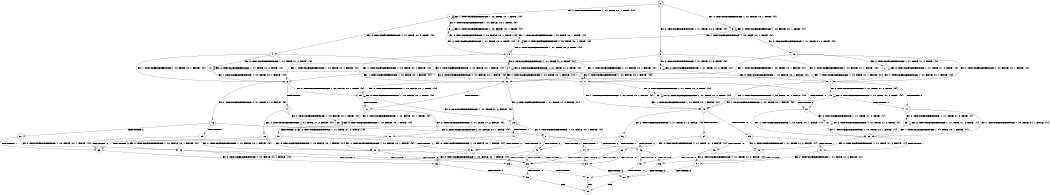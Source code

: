 digraph BCG {
size = "7, 10.5";
center = TRUE;
node [shape = circle];
0 [peripheries = 2];
0 -> 1 [label = "EX !1 !ATOMIC_EXCH_BRANCH (1, +0, TRUE, +0, 1, TRUE) !{0}"];
0 -> 2 [label = "EX !2 !ATOMIC_EXCH_BRANCH (1, +1, TRUE, +0, 2, TRUE) !{0}"];
0 -> 3 [label = "EX !0 !ATOMIC_EXCH_BRANCH (1, +0, FALSE, +0, 1, TRUE) !{0}"];
1 -> 4 [label = "EX !2 !ATOMIC_EXCH_BRANCH (1, +1, TRUE, +0, 2, TRUE) !{0}"];
1 -> 5 [label = "EX !0 !ATOMIC_EXCH_BRANCH (1, +0, FALSE, +0, 1, TRUE) !{0}"];
1 -> 1 [label = "EX !1 !ATOMIC_EXCH_BRANCH (1, +0, TRUE, +0, 1, TRUE) !{0}"];
2 -> 6 [label = "EX !1 !ATOMIC_EXCH_BRANCH (1, +0, TRUE, +0, 1, FALSE) !{0}"];
2 -> 7 [label = "EX !0 !ATOMIC_EXCH_BRANCH (1, +0, FALSE, +0, 1, FALSE) !{0}"];
2 -> 8 [label = "EX !2 !ATOMIC_EXCH_BRANCH (1, +1, TRUE, +1, 2, TRUE) !{0}"];
3 -> 9 [label = "EX !1 !ATOMIC_EXCH_BRANCH (1, +0, TRUE, +0, 1, TRUE) !{0}"];
3 -> 10 [label = "EX !2 !ATOMIC_EXCH_BRANCH (1, +1, TRUE, +0, 2, TRUE) !{0}"];
3 -> 3 [label = "EX !0 !ATOMIC_EXCH_BRANCH (1, +0, FALSE, +0, 1, TRUE) !{0}"];
4 -> 11 [label = "EX !0 !ATOMIC_EXCH_BRANCH (1, +0, FALSE, +0, 1, FALSE) !{0}"];
4 -> 12 [label = "EX !2 !ATOMIC_EXCH_BRANCH (1, +1, TRUE, +1, 2, TRUE) !{0}"];
4 -> 6 [label = "EX !1 !ATOMIC_EXCH_BRANCH (1, +0, TRUE, +0, 1, FALSE) !{0}"];
5 -> 13 [label = "EX !2 !ATOMIC_EXCH_BRANCH (1, +1, TRUE, +0, 2, TRUE) !{0}"];
5 -> 9 [label = "EX !1 !ATOMIC_EXCH_BRANCH (1, +0, TRUE, +0, 1, TRUE) !{0}"];
5 -> 5 [label = "EX !0 !ATOMIC_EXCH_BRANCH (1, +0, FALSE, +0, 1, TRUE) !{0}"];
6 -> 14 [label = "TERMINATE !1"];
6 -> 15 [label = "EX !0 !ATOMIC_EXCH_BRANCH (1, +0, FALSE, +0, 1, TRUE) !{0}"];
6 -> 16 [label = "EX !2 !ATOMIC_EXCH_BRANCH (1, +1, TRUE, +1, 2, FALSE) !{0}"];
7 -> 17 [label = "TERMINATE !0"];
7 -> 18 [label = "EX !1 !ATOMIC_EXCH_BRANCH (1, +0, TRUE, +0, 1, FALSE) !{0}"];
7 -> 19 [label = "EX !2 !ATOMIC_EXCH_BRANCH (1, +1, TRUE, +1, 2, TRUE) !{0}"];
8 -> 6 [label = "EX !1 !ATOMIC_EXCH_BRANCH (1, +0, TRUE, +0, 1, FALSE) !{0}"];
8 -> 7 [label = "EX !0 !ATOMIC_EXCH_BRANCH (1, +0, FALSE, +0, 1, FALSE) !{0}"];
8 -> 8 [label = "EX !2 !ATOMIC_EXCH_BRANCH (1, +1, TRUE, +1, 2, TRUE) !{0}"];
9 -> 13 [label = "EX !2 !ATOMIC_EXCH_BRANCH (1, +1, TRUE, +0, 2, TRUE) !{0}"];
9 -> 9 [label = "EX !1 !ATOMIC_EXCH_BRANCH (1, +0, TRUE, +0, 1, TRUE) !{0}"];
9 -> 5 [label = "EX !0 !ATOMIC_EXCH_BRANCH (1, +0, FALSE, +0, 1, TRUE) !{0}"];
10 -> 20 [label = "EX !1 !ATOMIC_EXCH_BRANCH (1, +0, TRUE, +0, 1, FALSE) !{0}"];
10 -> 21 [label = "EX !2 !ATOMIC_EXCH_BRANCH (1, +1, TRUE, +1, 2, TRUE) !{0}"];
10 -> 7 [label = "EX !0 !ATOMIC_EXCH_BRANCH (1, +0, FALSE, +0, 1, FALSE) !{0}"];
11 -> 22 [label = "TERMINATE !0"];
11 -> 23 [label = "EX !2 !ATOMIC_EXCH_BRANCH (1, +1, TRUE, +1, 2, TRUE) !{0}"];
11 -> 18 [label = "EX !1 !ATOMIC_EXCH_BRANCH (1, +0, TRUE, +0, 1, FALSE) !{0}"];
12 -> 11 [label = "EX !0 !ATOMIC_EXCH_BRANCH (1, +0, FALSE, +0, 1, FALSE) !{0}"];
12 -> 12 [label = "EX !2 !ATOMIC_EXCH_BRANCH (1, +1, TRUE, +1, 2, TRUE) !{0}"];
12 -> 6 [label = "EX !1 !ATOMIC_EXCH_BRANCH (1, +0, TRUE, +0, 1, FALSE) !{0}"];
13 -> 24 [label = "EX !2 !ATOMIC_EXCH_BRANCH (1, +1, TRUE, +1, 2, TRUE) !{0}"];
13 -> 20 [label = "EX !1 !ATOMIC_EXCH_BRANCH (1, +0, TRUE, +0, 1, FALSE) !{0}"];
13 -> 11 [label = "EX !0 !ATOMIC_EXCH_BRANCH (1, +0, FALSE, +0, 1, FALSE) !{0}"];
14 -> 25 [label = "EX !0 !ATOMIC_EXCH_BRANCH (1, +0, FALSE, +0, 1, TRUE) !{0}"];
14 -> 26 [label = "EX !2 !ATOMIC_EXCH_BRANCH (1, +1, TRUE, +1, 2, FALSE) !{0}"];
15 -> 27 [label = "TERMINATE !1"];
15 -> 28 [label = "EX !2 !ATOMIC_EXCH_BRANCH (1, +1, TRUE, +1, 2, FALSE) !{0}"];
15 -> 15 [label = "EX !0 !ATOMIC_EXCH_BRANCH (1, +0, FALSE, +0, 1, TRUE) !{0}"];
16 -> 29 [label = "TERMINATE !1"];
16 -> 30 [label = "TERMINATE !2"];
16 -> 31 [label = "EX !0 !ATOMIC_EXCH_BRANCH (1, +0, FALSE, +0, 1, FALSE) !{0}"];
17 -> 32 [label = "EX !1 !ATOMIC_EXCH_BRANCH (1, +0, TRUE, +0, 1, FALSE) !{1}"];
17 -> 33 [label = "EX !2 !ATOMIC_EXCH_BRANCH (1, +1, TRUE, +1, 2, TRUE) !{1}"];
18 -> 34 [label = "TERMINATE !1"];
18 -> 35 [label = "TERMINATE !0"];
18 -> 36 [label = "EX !2 !ATOMIC_EXCH_BRANCH (1, +1, TRUE, +1, 2, FALSE) !{0}"];
19 -> 17 [label = "TERMINATE !0"];
19 -> 18 [label = "EX !1 !ATOMIC_EXCH_BRANCH (1, +0, TRUE, +0, 1, FALSE) !{0}"];
19 -> 19 [label = "EX !2 !ATOMIC_EXCH_BRANCH (1, +1, TRUE, +1, 2, TRUE) !{0}"];
20 -> 27 [label = "TERMINATE !1"];
20 -> 28 [label = "EX !2 !ATOMIC_EXCH_BRANCH (1, +1, TRUE, +1, 2, FALSE) !{0}"];
20 -> 15 [label = "EX !0 !ATOMIC_EXCH_BRANCH (1, +0, FALSE, +0, 1, TRUE) !{0}"];
21 -> 20 [label = "EX !1 !ATOMIC_EXCH_BRANCH (1, +0, TRUE, +0, 1, FALSE) !{0}"];
21 -> 21 [label = "EX !2 !ATOMIC_EXCH_BRANCH (1, +1, TRUE, +1, 2, TRUE) !{0}"];
21 -> 7 [label = "EX !0 !ATOMIC_EXCH_BRANCH (1, +0, FALSE, +0, 1, FALSE) !{0}"];
22 -> 37 [label = "EX !2 !ATOMIC_EXCH_BRANCH (1, +1, TRUE, +1, 2, TRUE) !{1}"];
22 -> 32 [label = "EX !1 !ATOMIC_EXCH_BRANCH (1, +0, TRUE, +0, 1, FALSE) !{1}"];
23 -> 22 [label = "TERMINATE !0"];
23 -> 23 [label = "EX !2 !ATOMIC_EXCH_BRANCH (1, +1, TRUE, +1, 2, TRUE) !{0}"];
23 -> 18 [label = "EX !1 !ATOMIC_EXCH_BRANCH (1, +0, TRUE, +0, 1, FALSE) !{0}"];
24 -> 24 [label = "EX !2 !ATOMIC_EXCH_BRANCH (1, +1, TRUE, +1, 2, TRUE) !{0}"];
24 -> 20 [label = "EX !1 !ATOMIC_EXCH_BRANCH (1, +0, TRUE, +0, 1, FALSE) !{0}"];
24 -> 11 [label = "EX !0 !ATOMIC_EXCH_BRANCH (1, +0, FALSE, +0, 1, FALSE) !{0}"];
25 -> 38 [label = "EX !2 !ATOMIC_EXCH_BRANCH (1, +1, TRUE, +1, 2, FALSE) !{0}"];
25 -> 25 [label = "EX !0 !ATOMIC_EXCH_BRANCH (1, +0, FALSE, +0, 1, TRUE) !{0}"];
26 -> 39 [label = "TERMINATE !2"];
26 -> 40 [label = "EX !0 !ATOMIC_EXCH_BRANCH (1, +0, FALSE, +0, 1, FALSE) !{0}"];
27 -> 38 [label = "EX !2 !ATOMIC_EXCH_BRANCH (1, +1, TRUE, +1, 2, FALSE) !{0}"];
27 -> 25 [label = "EX !0 !ATOMIC_EXCH_BRANCH (1, +0, FALSE, +0, 1, TRUE) !{0}"];
28 -> 41 [label = "TERMINATE !1"];
28 -> 42 [label = "TERMINATE !2"];
28 -> 31 [label = "EX !0 !ATOMIC_EXCH_BRANCH (1, +0, FALSE, +0, 1, FALSE) !{0}"];
29 -> 39 [label = "TERMINATE !2"];
29 -> 40 [label = "EX !0 !ATOMIC_EXCH_BRANCH (1, +0, FALSE, +0, 1, FALSE) !{0}"];
30 -> 39 [label = "TERMINATE !1"];
30 -> 43 [label = "EX !0 !ATOMIC_EXCH_BRANCH (1, +0, FALSE, +0, 1, FALSE) !{0}"];
31 -> 44 [label = "TERMINATE !1"];
31 -> 45 [label = "TERMINATE !2"];
31 -> 46 [label = "TERMINATE !0"];
32 -> 47 [label = "TERMINATE !1"];
32 -> 48 [label = "EX !2 !ATOMIC_EXCH_BRANCH (1, +1, TRUE, +1, 2, FALSE) !{1}"];
33 -> 32 [label = "EX !1 !ATOMIC_EXCH_BRANCH (1, +0, TRUE, +0, 1, FALSE) !{1}"];
33 -> 33 [label = "EX !2 !ATOMIC_EXCH_BRANCH (1, +1, TRUE, +1, 2, TRUE) !{1}"];
34 -> 49 [label = "TERMINATE !0"];
34 -> 50 [label = "EX !2 !ATOMIC_EXCH_BRANCH (1, +1, TRUE, +1, 2, FALSE) !{0}"];
35 -> 47 [label = "TERMINATE !1"];
35 -> 48 [label = "EX !2 !ATOMIC_EXCH_BRANCH (1, +1, TRUE, +1, 2, FALSE) !{1}"];
36 -> 44 [label = "TERMINATE !1"];
36 -> 45 [label = "TERMINATE !2"];
36 -> 46 [label = "TERMINATE !0"];
37 -> 37 [label = "EX !2 !ATOMIC_EXCH_BRANCH (1, +1, TRUE, +1, 2, TRUE) !{1}"];
37 -> 32 [label = "EX !1 !ATOMIC_EXCH_BRANCH (1, +0, TRUE, +0, 1, FALSE) !{1}"];
38 -> 51 [label = "TERMINATE !2"];
38 -> 40 [label = "EX !0 !ATOMIC_EXCH_BRANCH (1, +0, FALSE, +0, 1, FALSE) !{0}"];
39 -> 52 [label = "EX !0 !ATOMIC_EXCH_BRANCH (1, +0, FALSE, +0, 1, FALSE) !{0}"];
40 -> 53 [label = "TERMINATE !2"];
40 -> 54 [label = "TERMINATE !0"];
41 -> 51 [label = "TERMINATE !2"];
41 -> 40 [label = "EX !0 !ATOMIC_EXCH_BRANCH (1, +0, FALSE, +0, 1, FALSE) !{0}"];
42 -> 51 [label = "TERMINATE !1"];
42 -> 43 [label = "EX !0 !ATOMIC_EXCH_BRANCH (1, +0, FALSE, +0, 1, FALSE) !{0}"];
43 -> 53 [label = "TERMINATE !1"];
43 -> 55 [label = "TERMINATE !0"];
44 -> 53 [label = "TERMINATE !2"];
44 -> 54 [label = "TERMINATE !0"];
45 -> 53 [label = "TERMINATE !1"];
45 -> 55 [label = "TERMINATE !0"];
46 -> 56 [label = "TERMINATE !1"];
46 -> 57 [label = "TERMINATE !2"];
47 -> 58 [label = "EX !2 !ATOMIC_EXCH_BRANCH (1, +1, TRUE, +1, 2, FALSE) !{2}"];
48 -> 56 [label = "TERMINATE !1"];
48 -> 57 [label = "TERMINATE !2"];
49 -> 58 [label = "EX !2 !ATOMIC_EXCH_BRANCH (1, +1, TRUE, +1, 2, FALSE) !{2}"];
50 -> 53 [label = "TERMINATE !2"];
50 -> 54 [label = "TERMINATE !0"];
51 -> 52 [label = "EX !0 !ATOMIC_EXCH_BRANCH (1, +0, FALSE, +0, 1, FALSE) !{0}"];
52 -> 59 [label = "TERMINATE !0"];
53 -> 59 [label = "TERMINATE !0"];
54 -> 60 [label = "TERMINATE !2"];
55 -> 61 [label = "TERMINATE !1"];
56 -> 60 [label = "TERMINATE !2"];
57 -> 61 [label = "TERMINATE !1"];
58 -> 60 [label = "TERMINATE !2"];
59 -> 62 [label = "exit"];
60 -> 62 [label = "exit"];
61 -> 62 [label = "exit"];
}
